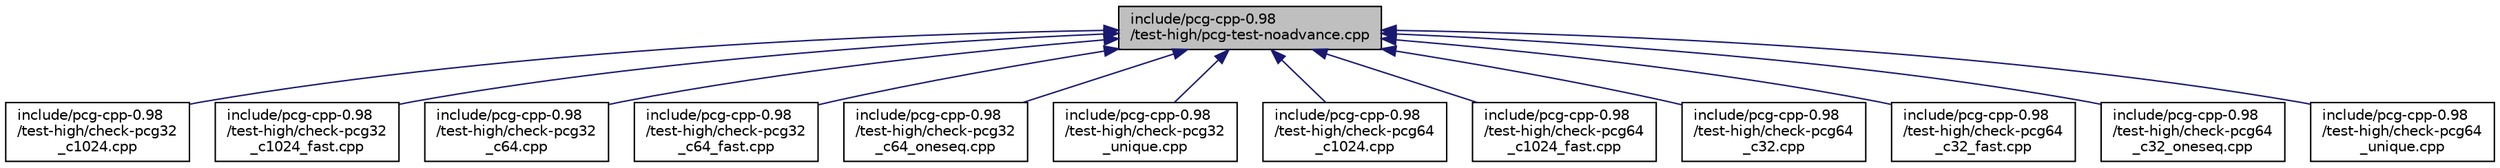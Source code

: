 digraph "include/pcg-cpp-0.98/test-high/pcg-test-noadvance.cpp"
{
 // LATEX_PDF_SIZE
  edge [fontname="Helvetica",fontsize="10",labelfontname="Helvetica",labelfontsize="10"];
  node [fontname="Helvetica",fontsize="10",shape=record];
  Node1 [label="include/pcg-cpp-0.98\l/test-high/pcg-test-noadvance.cpp",height=0.2,width=0.4,color="black", fillcolor="grey75", style="filled", fontcolor="black",tooltip=" "];
  Node1 -> Node2 [dir="back",color="midnightblue",fontsize="10",style="solid",fontname="Helvetica"];
  Node2 [label="include/pcg-cpp-0.98\l/test-high/check-pcg32\l_c1024.cpp",height=0.2,width=0.4,color="black", fillcolor="white", style="filled",URL="$check-pcg32__c1024_8cpp.html",tooltip=" "];
  Node1 -> Node3 [dir="back",color="midnightblue",fontsize="10",style="solid",fontname="Helvetica"];
  Node3 [label="include/pcg-cpp-0.98\l/test-high/check-pcg32\l_c1024_fast.cpp",height=0.2,width=0.4,color="black", fillcolor="white", style="filled",URL="$check-pcg32__c1024__fast_8cpp.html",tooltip=" "];
  Node1 -> Node4 [dir="back",color="midnightblue",fontsize="10",style="solid",fontname="Helvetica"];
  Node4 [label="include/pcg-cpp-0.98\l/test-high/check-pcg32\l_c64.cpp",height=0.2,width=0.4,color="black", fillcolor="white", style="filled",URL="$check-pcg32__c64_8cpp.html",tooltip=" "];
  Node1 -> Node5 [dir="back",color="midnightblue",fontsize="10",style="solid",fontname="Helvetica"];
  Node5 [label="include/pcg-cpp-0.98\l/test-high/check-pcg32\l_c64_fast.cpp",height=0.2,width=0.4,color="black", fillcolor="white", style="filled",URL="$check-pcg32__c64__fast_8cpp.html",tooltip=" "];
  Node1 -> Node6 [dir="back",color="midnightblue",fontsize="10",style="solid",fontname="Helvetica"];
  Node6 [label="include/pcg-cpp-0.98\l/test-high/check-pcg32\l_c64_oneseq.cpp",height=0.2,width=0.4,color="black", fillcolor="white", style="filled",URL="$check-pcg32__c64__oneseq_8cpp.html",tooltip=" "];
  Node1 -> Node7 [dir="back",color="midnightblue",fontsize="10",style="solid",fontname="Helvetica"];
  Node7 [label="include/pcg-cpp-0.98\l/test-high/check-pcg32\l_unique.cpp",height=0.2,width=0.4,color="black", fillcolor="white", style="filled",URL="$check-pcg32__unique_8cpp.html",tooltip=" "];
  Node1 -> Node8 [dir="back",color="midnightblue",fontsize="10",style="solid",fontname="Helvetica"];
  Node8 [label="include/pcg-cpp-0.98\l/test-high/check-pcg64\l_c1024.cpp",height=0.2,width=0.4,color="black", fillcolor="white", style="filled",URL="$check-pcg64__c1024_8cpp.html",tooltip=" "];
  Node1 -> Node9 [dir="back",color="midnightblue",fontsize="10",style="solid",fontname="Helvetica"];
  Node9 [label="include/pcg-cpp-0.98\l/test-high/check-pcg64\l_c1024_fast.cpp",height=0.2,width=0.4,color="black", fillcolor="white", style="filled",URL="$check-pcg64__c1024__fast_8cpp.html",tooltip=" "];
  Node1 -> Node10 [dir="back",color="midnightblue",fontsize="10",style="solid",fontname="Helvetica"];
  Node10 [label="include/pcg-cpp-0.98\l/test-high/check-pcg64\l_c32.cpp",height=0.2,width=0.4,color="black", fillcolor="white", style="filled",URL="$check-pcg64__c32_8cpp.html",tooltip=" "];
  Node1 -> Node11 [dir="back",color="midnightblue",fontsize="10",style="solid",fontname="Helvetica"];
  Node11 [label="include/pcg-cpp-0.98\l/test-high/check-pcg64\l_c32_fast.cpp",height=0.2,width=0.4,color="black", fillcolor="white", style="filled",URL="$check-pcg64__c32__fast_8cpp.html",tooltip=" "];
  Node1 -> Node12 [dir="back",color="midnightblue",fontsize="10",style="solid",fontname="Helvetica"];
  Node12 [label="include/pcg-cpp-0.98\l/test-high/check-pcg64\l_c32_oneseq.cpp",height=0.2,width=0.4,color="black", fillcolor="white", style="filled",URL="$check-pcg64__c32__oneseq_8cpp.html",tooltip=" "];
  Node1 -> Node13 [dir="back",color="midnightblue",fontsize="10",style="solid",fontname="Helvetica"];
  Node13 [label="include/pcg-cpp-0.98\l/test-high/check-pcg64\l_unique.cpp",height=0.2,width=0.4,color="black", fillcolor="white", style="filled",URL="$check-pcg64__unique_8cpp.html",tooltip=" "];
}
